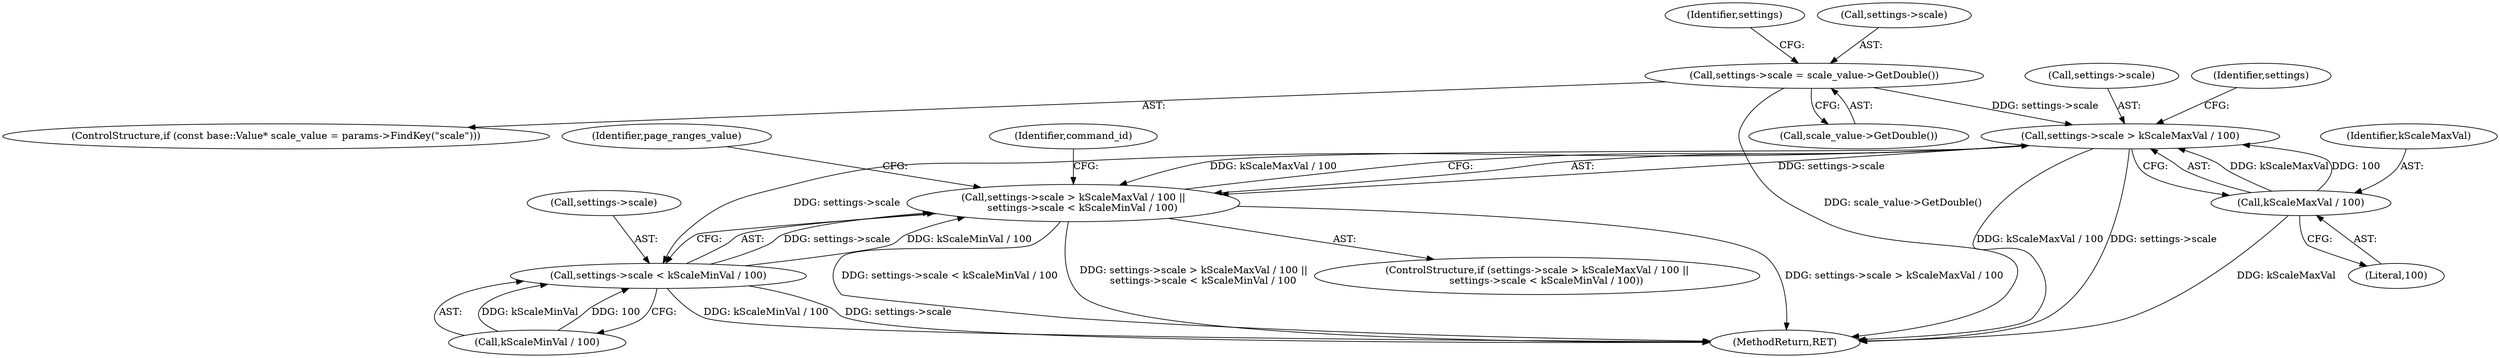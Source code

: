 digraph "0_Chrome_c59ad14fc61393a50b2ca3e89c7ecaba7028c4c4_3@pointer" {
"1000137" [label="(Call,settings->scale > kScaleMaxVal / 100)"];
"1000130" [label="(Call,settings->scale = scale_value->GetDouble())"];
"1000141" [label="(Call,kScaleMaxVal / 100)"];
"1000136" [label="(Call,settings->scale > kScaleMaxVal / 100 ||\n      settings->scale < kScaleMinVal / 100)"];
"1000144" [label="(Call,settings->scale < kScaleMinVal / 100)"];
"1000144" [label="(Call,settings->scale < kScaleMinVal / 100)"];
"1000143" [label="(Literal,100)"];
"1000141" [label="(Call,kScaleMaxVal / 100)"];
"1000148" [label="(Call,kScaleMinVal / 100)"];
"1000139" [label="(Identifier,settings)"];
"1000137" [label="(Call,settings->scale > kScaleMaxVal / 100)"];
"1000134" [label="(Call,scale_value->GetDouble())"];
"1000156" [label="(Identifier,page_ranges_value)"];
"1000128" [label="(ControlStructure,if (const base::Value* scale_value = params->FindKey(\"scale\")))"];
"1000138" [label="(Call,settings->scale)"];
"1000135" [label="(ControlStructure,if (settings->scale > kScaleMaxVal / 100 ||\n      settings->scale < kScaleMinVal / 100))"];
"1000145" [label="(Call,settings->scale)"];
"1000142" [label="(Identifier,kScaleMaxVal)"];
"1000136" [label="(Call,settings->scale > kScaleMaxVal / 100 ||\n      settings->scale < kScaleMinVal / 100)"];
"1000343" [label="(MethodReturn,RET)"];
"1000130" [label="(Call,settings->scale = scale_value->GetDouble())"];
"1000153" [label="(Identifier,command_id)"];
"1000146" [label="(Identifier,settings)"];
"1000131" [label="(Call,settings->scale)"];
"1000137" -> "1000136"  [label="AST: "];
"1000137" -> "1000141"  [label="CFG: "];
"1000138" -> "1000137"  [label="AST: "];
"1000141" -> "1000137"  [label="AST: "];
"1000146" -> "1000137"  [label="CFG: "];
"1000136" -> "1000137"  [label="CFG: "];
"1000137" -> "1000343"  [label="DDG: kScaleMaxVal / 100"];
"1000137" -> "1000343"  [label="DDG: settings->scale"];
"1000137" -> "1000136"  [label="DDG: settings->scale"];
"1000137" -> "1000136"  [label="DDG: kScaleMaxVal / 100"];
"1000130" -> "1000137"  [label="DDG: settings->scale"];
"1000141" -> "1000137"  [label="DDG: kScaleMaxVal"];
"1000141" -> "1000137"  [label="DDG: 100"];
"1000137" -> "1000144"  [label="DDG: settings->scale"];
"1000130" -> "1000128"  [label="AST: "];
"1000130" -> "1000134"  [label="CFG: "];
"1000131" -> "1000130"  [label="AST: "];
"1000134" -> "1000130"  [label="AST: "];
"1000139" -> "1000130"  [label="CFG: "];
"1000130" -> "1000343"  [label="DDG: scale_value->GetDouble()"];
"1000141" -> "1000143"  [label="CFG: "];
"1000142" -> "1000141"  [label="AST: "];
"1000143" -> "1000141"  [label="AST: "];
"1000141" -> "1000343"  [label="DDG: kScaleMaxVal"];
"1000136" -> "1000135"  [label="AST: "];
"1000136" -> "1000144"  [label="CFG: "];
"1000144" -> "1000136"  [label="AST: "];
"1000153" -> "1000136"  [label="CFG: "];
"1000156" -> "1000136"  [label="CFG: "];
"1000136" -> "1000343"  [label="DDG: settings->scale < kScaleMinVal / 100"];
"1000136" -> "1000343"  [label="DDG: settings->scale > kScaleMaxVal / 100 ||\n      settings->scale < kScaleMinVal / 100"];
"1000136" -> "1000343"  [label="DDG: settings->scale > kScaleMaxVal / 100"];
"1000144" -> "1000136"  [label="DDG: settings->scale"];
"1000144" -> "1000136"  [label="DDG: kScaleMinVal / 100"];
"1000144" -> "1000148"  [label="CFG: "];
"1000145" -> "1000144"  [label="AST: "];
"1000148" -> "1000144"  [label="AST: "];
"1000144" -> "1000343"  [label="DDG: kScaleMinVal / 100"];
"1000144" -> "1000343"  [label="DDG: settings->scale"];
"1000148" -> "1000144"  [label="DDG: kScaleMinVal"];
"1000148" -> "1000144"  [label="DDG: 100"];
}
